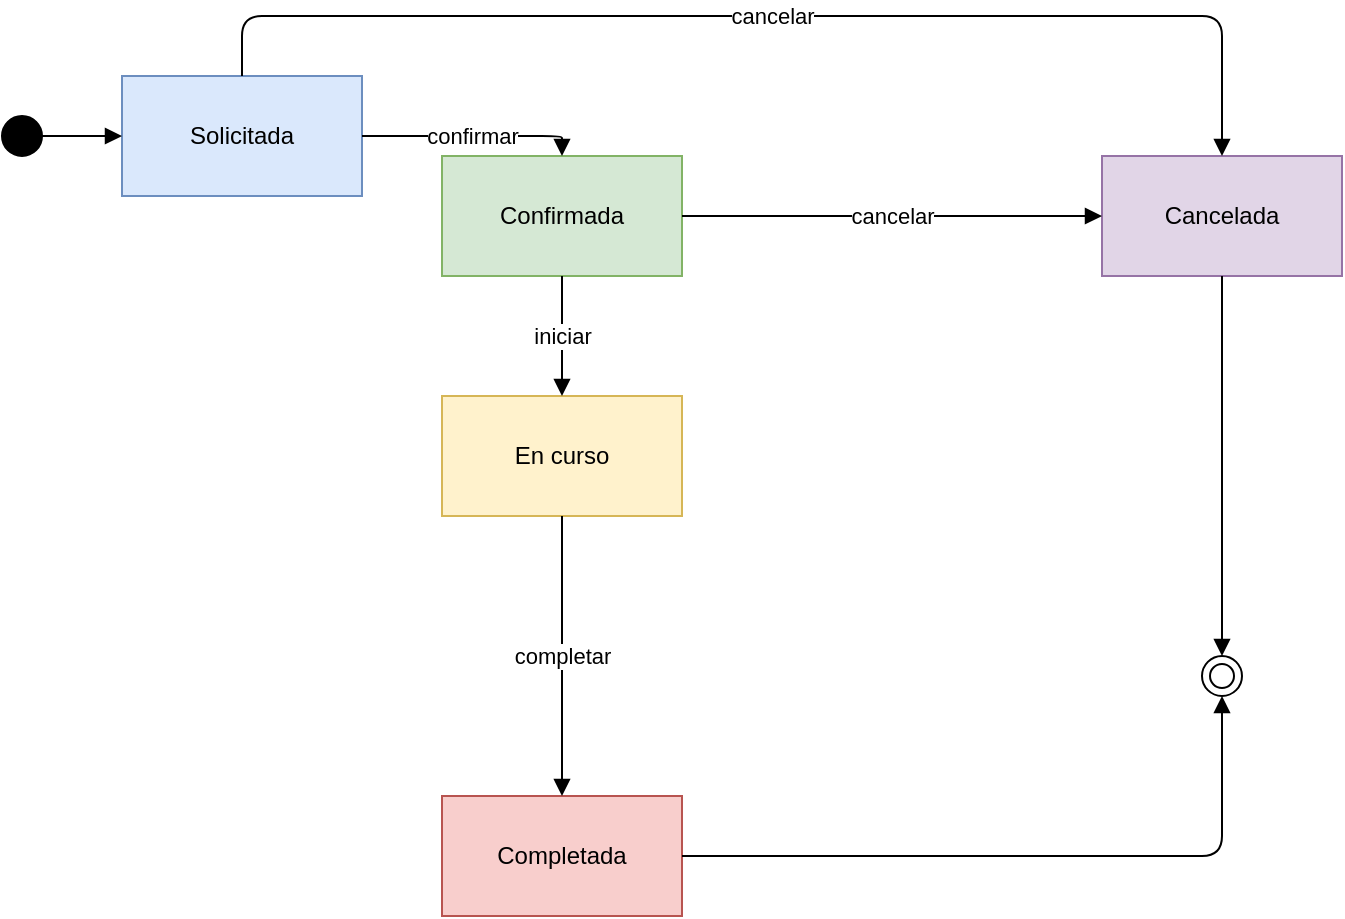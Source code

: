 <mxfile version="26.2.15">
  <diagram name="Diagrama de Estados - Cita" id="estado-cita">
    <mxGraphModel dx="1388" dy="743" grid="1" gridSize="10" guides="1" tooltips="1" connect="1" arrows="1" fold="1" page="1" pageScale="1" pageWidth="827" pageHeight="1169" math="0" shadow="0">
      <root>
        <mxCell id="0" />
        <mxCell id="1" parent="0" />
        <mxCell id="Initial" value="" style="ellipse;perimeter=ellipsePerimeter;html=1;fillColor=#000000;strokeColor=#000000;" parent="1" vertex="1">
          <mxGeometry x="40" y="100" width="20" height="20" as="geometry" />
        </mxCell>
        <mxCell id="Solicitada" value="Solicitada" style="umlState;whiteSpace=wrap;html=1;fillColor=#DAE8FC;strokeColor=#6C8EBF;" parent="1" vertex="1">
          <mxGeometry x="100" y="80" width="120" height="60" as="geometry" />
        </mxCell>
        <mxCell id="Confirmada" value="Confirmada" style="umlState;whiteSpace=wrap;html=1;fillColor=#D5E8D4;strokeColor=#82B366;" parent="1" vertex="1">
          <mxGeometry x="260" y="120" width="120" height="60" as="geometry" />
        </mxCell>
        <mxCell id="EnCurso" value="En curso" style="umlState;whiteSpace=wrap;html=1;fillColor=#FFF2CC;strokeColor=#D6B656;" parent="1" vertex="1">
          <mxGeometry x="260" y="240" width="120" height="60" as="geometry" />
        </mxCell>
        <mxCell id="Completada" value="Completada" style="umlState;whiteSpace=wrap;html=1;fillColor=#F8CECC;strokeColor=#B85450;" parent="1" vertex="1">
          <mxGeometry x="260" y="440" width="120" height="60" as="geometry" />
        </mxCell>
        <mxCell id="Cancelada" value="Cancelada" style="umlState;whiteSpace=wrap;html=1;fillColor=#E1D5E7;strokeColor=#9673A6;" parent="1" vertex="1">
          <mxGeometry x="590" y="120" width="120" height="60" as="geometry" />
        </mxCell>
        <mxCell id="Final" value="" style="shape=doubleEllipse;html=1;strokeColor=#000000;" parent="1" vertex="1">
          <mxGeometry x="640" y="370" width="20" height="20" as="geometry" />
        </mxCell>
        <mxCell id="t1" style="edgeStyle=orthogonalEdgeStyle;endArrow=block;html=1;" parent="1" source="Initial" target="Solicitada" edge="1">
          <mxGeometry relative="1" as="geometry" />
        </mxCell>
        <mxCell id="t2" value="confirmar" style="edgeStyle=orthogonalEdgeStyle;endArrow=block;html=1;" parent="1" source="Solicitada" target="Confirmada" edge="1">
          <mxGeometry relative="1" as="geometry">
            <Array as="points">
              <mxPoint x="280" y="110" />
              <mxPoint x="280" y="110" />
            </Array>
          </mxGeometry>
        </mxCell>
        <mxCell id="t3" value="cancelar" style="edgeStyle=orthogonalEdgeStyle;endArrow=block;html=1;" parent="1" source="Solicitada" target="Cancelada" edge="1">
          <mxGeometry relative="1" as="geometry">
            <Array as="points">
              <mxPoint x="160" y="50" />
              <mxPoint x="650" y="50" />
            </Array>
          </mxGeometry>
        </mxCell>
        <mxCell id="t4" value="iniciar" style="edgeStyle=orthogonalEdgeStyle;endArrow=block;html=1;" parent="1" source="Confirmada" target="EnCurso" edge="1">
          <mxGeometry relative="1" as="geometry" />
        </mxCell>
        <mxCell id="t5" value="completar" style="edgeStyle=orthogonalEdgeStyle;endArrow=block;html=1;" parent="1" source="EnCurso" target="Completada" edge="1">
          <mxGeometry relative="1" as="geometry" />
        </mxCell>
        <mxCell id="t6" value="cancelar" style="edgeStyle=orthogonalEdgeStyle;endArrow=block;html=1;" parent="1" source="Confirmada" target="Cancelada" edge="1">
          <mxGeometry relative="1" as="geometry" />
        </mxCell>
        <mxCell id="t7" style="edgeStyle=orthogonalEdgeStyle;endArrow=block;html=1;" parent="1" source="Completada" target="Final" edge="1">
          <mxGeometry relative="1" as="geometry" />
        </mxCell>
        <mxCell id="t8" style="edgeStyle=orthogonalEdgeStyle;endArrow=block;html=1;" parent="1" source="Cancelada" target="Final" edge="1">
          <mxGeometry relative="1" as="geometry" />
        </mxCell>
      </root>
    </mxGraphModel>
  </diagram>
</mxfile>
